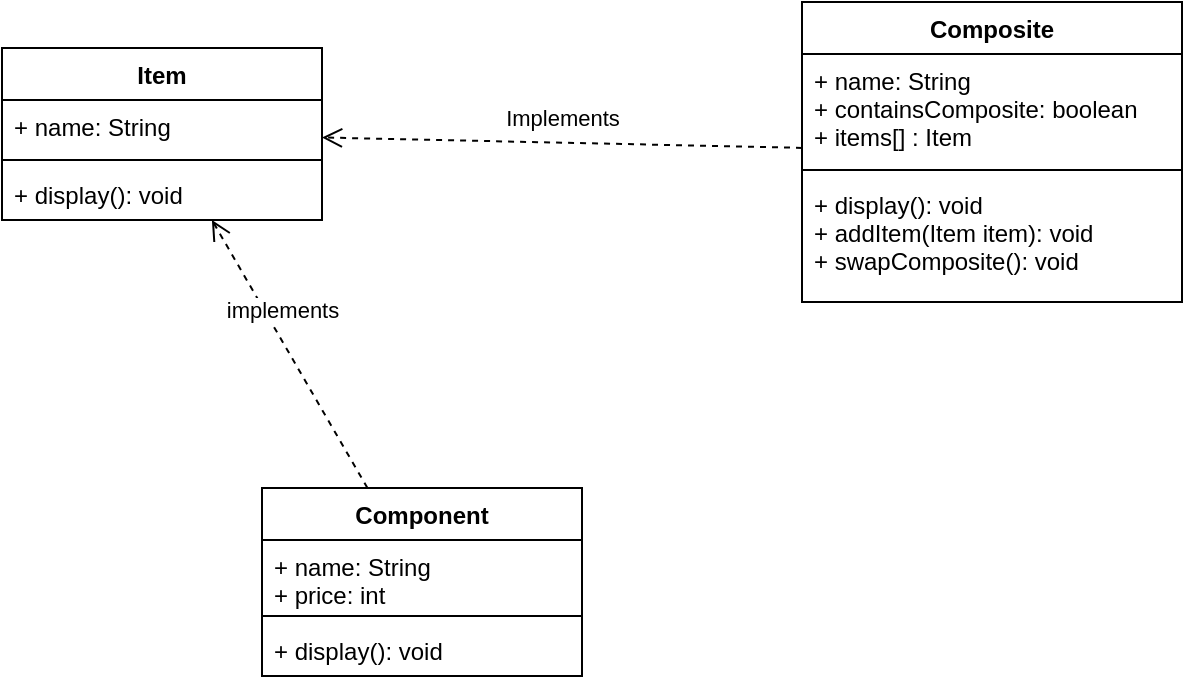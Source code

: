 <mxfile version="17.2.3" type="device"><diagram id="y5baGDIE9QT_hPqwWm0a" name="Page-1"><mxGraphModel dx="1038" dy="579" grid="1" gridSize="10" guides="1" tooltips="1" connect="1" arrows="1" fold="1" page="1" pageScale="1" pageWidth="850" pageHeight="1100" math="0" shadow="0"><root><mxCell id="0"/><mxCell id="1" parent="0"/><mxCell id="82YdUWQ3qNTqMKNLTokU-5" value="Composite" style="swimlane;fontStyle=1;align=center;verticalAlign=top;childLayout=stackLayout;horizontal=1;startSize=26;horizontalStack=0;resizeParent=1;resizeParentMax=0;resizeLast=0;collapsible=1;marginBottom=0;" vertex="1" parent="1"><mxGeometry x="510" y="87" width="190" height="150" as="geometry"/></mxCell><mxCell id="82YdUWQ3qNTqMKNLTokU-6" value="+ name: String&#10;+ containsComposite: boolean&#10;+ items[] : Item" style="text;strokeColor=none;fillColor=none;align=left;verticalAlign=top;spacingLeft=4;spacingRight=4;overflow=hidden;rotatable=0;points=[[0,0.5],[1,0.5]];portConstraint=eastwest;" vertex="1" parent="82YdUWQ3qNTqMKNLTokU-5"><mxGeometry y="26" width="190" height="54" as="geometry"/></mxCell><mxCell id="82YdUWQ3qNTqMKNLTokU-7" value="" style="line;strokeWidth=1;fillColor=none;align=left;verticalAlign=middle;spacingTop=-1;spacingLeft=3;spacingRight=3;rotatable=0;labelPosition=right;points=[];portConstraint=eastwest;" vertex="1" parent="82YdUWQ3qNTqMKNLTokU-5"><mxGeometry y="80" width="190" height="8" as="geometry"/></mxCell><mxCell id="82YdUWQ3qNTqMKNLTokU-8" value="+ display(): void&#10;+ addItem(Item item): void&#10;+ swapComposite(): void" style="text;strokeColor=none;fillColor=none;align=left;verticalAlign=top;spacingLeft=4;spacingRight=4;overflow=hidden;rotatable=0;points=[[0,0.5],[1,0.5]];portConstraint=eastwest;" vertex="1" parent="82YdUWQ3qNTqMKNLTokU-5"><mxGeometry y="88" width="190" height="62" as="geometry"/></mxCell><mxCell id="82YdUWQ3qNTqMKNLTokU-9" value="Item" style="swimlane;fontStyle=1;align=center;verticalAlign=top;childLayout=stackLayout;horizontal=1;startSize=26;horizontalStack=0;resizeParent=1;resizeParentMax=0;resizeLast=0;collapsible=1;marginBottom=0;" vertex="1" parent="1"><mxGeometry x="110" y="110" width="160" height="86" as="geometry"/></mxCell><mxCell id="82YdUWQ3qNTqMKNLTokU-10" value="+ name: String" style="text;strokeColor=none;fillColor=none;align=left;verticalAlign=top;spacingLeft=4;spacingRight=4;overflow=hidden;rotatable=0;points=[[0,0.5],[1,0.5]];portConstraint=eastwest;" vertex="1" parent="82YdUWQ3qNTqMKNLTokU-9"><mxGeometry y="26" width="160" height="26" as="geometry"/></mxCell><mxCell id="82YdUWQ3qNTqMKNLTokU-11" value="" style="line;strokeWidth=1;fillColor=none;align=left;verticalAlign=middle;spacingTop=-1;spacingLeft=3;spacingRight=3;rotatable=0;labelPosition=right;points=[];portConstraint=eastwest;" vertex="1" parent="82YdUWQ3qNTqMKNLTokU-9"><mxGeometry y="52" width="160" height="8" as="geometry"/></mxCell><mxCell id="82YdUWQ3qNTqMKNLTokU-12" value="+ display(): void" style="text;strokeColor=none;fillColor=none;align=left;verticalAlign=top;spacingLeft=4;spacingRight=4;overflow=hidden;rotatable=0;points=[[0,0.5],[1,0.5]];portConstraint=eastwest;" vertex="1" parent="82YdUWQ3qNTqMKNLTokU-9"><mxGeometry y="60" width="160" height="26" as="geometry"/></mxCell><mxCell id="82YdUWQ3qNTqMKNLTokU-13" value="Implements" style="html=1;verticalAlign=bottom;endArrow=open;dashed=1;endSize=8;rounded=0;" edge="1" parent="1" source="82YdUWQ3qNTqMKNLTokU-5" target="82YdUWQ3qNTqMKNLTokU-9"><mxGeometry y="-3" relative="1" as="geometry"><mxPoint x="460" y="300" as="sourcePoint"/><mxPoint x="380" y="300" as="targetPoint"/><mxPoint as="offset"/></mxGeometry></mxCell><mxCell id="82YdUWQ3qNTqMKNLTokU-26" value="Component" style="swimlane;fontStyle=1;align=center;verticalAlign=top;childLayout=stackLayout;horizontal=1;startSize=26;horizontalStack=0;resizeParent=1;resizeParentMax=0;resizeLast=0;collapsible=1;marginBottom=0;" vertex="1" parent="1"><mxGeometry x="240" y="330" width="160" height="94" as="geometry"/></mxCell><mxCell id="82YdUWQ3qNTqMKNLTokU-27" value="+ name: String&#10;+ price: int" style="text;strokeColor=none;fillColor=none;align=left;verticalAlign=top;spacingLeft=4;spacingRight=4;overflow=hidden;rotatable=0;points=[[0,0.5],[1,0.5]];portConstraint=eastwest;" vertex="1" parent="82YdUWQ3qNTqMKNLTokU-26"><mxGeometry y="26" width="160" height="34" as="geometry"/></mxCell><mxCell id="82YdUWQ3qNTqMKNLTokU-28" value="" style="line;strokeWidth=1;fillColor=none;align=left;verticalAlign=middle;spacingTop=-1;spacingLeft=3;spacingRight=3;rotatable=0;labelPosition=right;points=[];portConstraint=eastwest;" vertex="1" parent="82YdUWQ3qNTqMKNLTokU-26"><mxGeometry y="60" width="160" height="8" as="geometry"/></mxCell><mxCell id="82YdUWQ3qNTqMKNLTokU-29" value="+ display(): void" style="text;strokeColor=none;fillColor=none;align=left;verticalAlign=top;spacingLeft=4;spacingRight=4;overflow=hidden;rotatable=0;points=[[0,0.5],[1,0.5]];portConstraint=eastwest;" vertex="1" parent="82YdUWQ3qNTqMKNLTokU-26"><mxGeometry y="68" width="160" height="26" as="geometry"/></mxCell><mxCell id="82YdUWQ3qNTqMKNLTokU-30" value="implements" style="html=1;verticalAlign=bottom;endArrow=open;dashed=1;endSize=8;rounded=0;" edge="1" parent="1" source="82YdUWQ3qNTqMKNLTokU-26" target="82YdUWQ3qNTqMKNLTokU-9"><mxGeometry x="0.17" y="-3" relative="1" as="geometry"><mxPoint x="160" y="280" as="sourcePoint"/><mxPoint x="80" y="280" as="targetPoint"/><mxPoint as="offset"/></mxGeometry></mxCell></root></mxGraphModel></diagram></mxfile>
